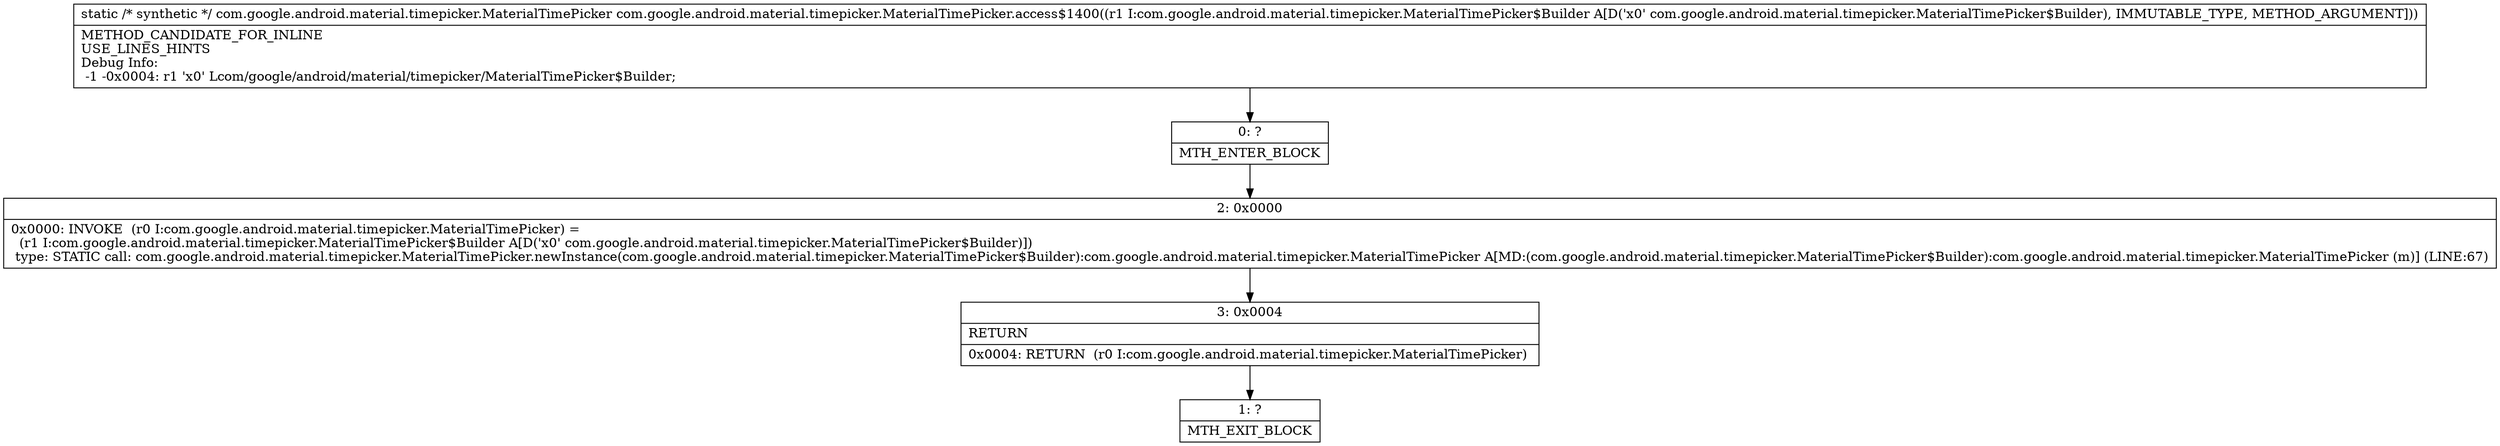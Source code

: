 digraph "CFG forcom.google.android.material.timepicker.MaterialTimePicker.access$1400(Lcom\/google\/android\/material\/timepicker\/MaterialTimePicker$Builder;)Lcom\/google\/android\/material\/timepicker\/MaterialTimePicker;" {
Node_0 [shape=record,label="{0\:\ ?|MTH_ENTER_BLOCK\l}"];
Node_2 [shape=record,label="{2\:\ 0x0000|0x0000: INVOKE  (r0 I:com.google.android.material.timepicker.MaterialTimePicker) = \l  (r1 I:com.google.android.material.timepicker.MaterialTimePicker$Builder A[D('x0' com.google.android.material.timepicker.MaterialTimePicker$Builder)])\l type: STATIC call: com.google.android.material.timepicker.MaterialTimePicker.newInstance(com.google.android.material.timepicker.MaterialTimePicker$Builder):com.google.android.material.timepicker.MaterialTimePicker A[MD:(com.google.android.material.timepicker.MaterialTimePicker$Builder):com.google.android.material.timepicker.MaterialTimePicker (m)] (LINE:67)\l}"];
Node_3 [shape=record,label="{3\:\ 0x0004|RETURN\l|0x0004: RETURN  (r0 I:com.google.android.material.timepicker.MaterialTimePicker) \l}"];
Node_1 [shape=record,label="{1\:\ ?|MTH_EXIT_BLOCK\l}"];
MethodNode[shape=record,label="{static \/* synthetic *\/ com.google.android.material.timepicker.MaterialTimePicker com.google.android.material.timepicker.MaterialTimePicker.access$1400((r1 I:com.google.android.material.timepicker.MaterialTimePicker$Builder A[D('x0' com.google.android.material.timepicker.MaterialTimePicker$Builder), IMMUTABLE_TYPE, METHOD_ARGUMENT]))  | METHOD_CANDIDATE_FOR_INLINE\lUSE_LINES_HINTS\lDebug Info:\l  \-1 \-0x0004: r1 'x0' Lcom\/google\/android\/material\/timepicker\/MaterialTimePicker$Builder;\l}"];
MethodNode -> Node_0;Node_0 -> Node_2;
Node_2 -> Node_3;
Node_3 -> Node_1;
}

